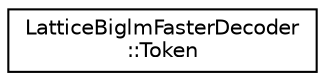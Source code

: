 digraph "Graphical Class Hierarchy"
{
  edge [fontname="Helvetica",fontsize="10",labelfontname="Helvetica",labelfontsize="10"];
  node [fontname="Helvetica",fontsize="10",shape=record];
  rankdir="LR";
  Node0 [label="LatticeBiglmFasterDecoder\l::Token",height=0.2,width=0.4,color="black", fillcolor="white", style="filled",URL="$structkaldi_1_1LatticeBiglmFasterDecoder_1_1Token.html"];
}
